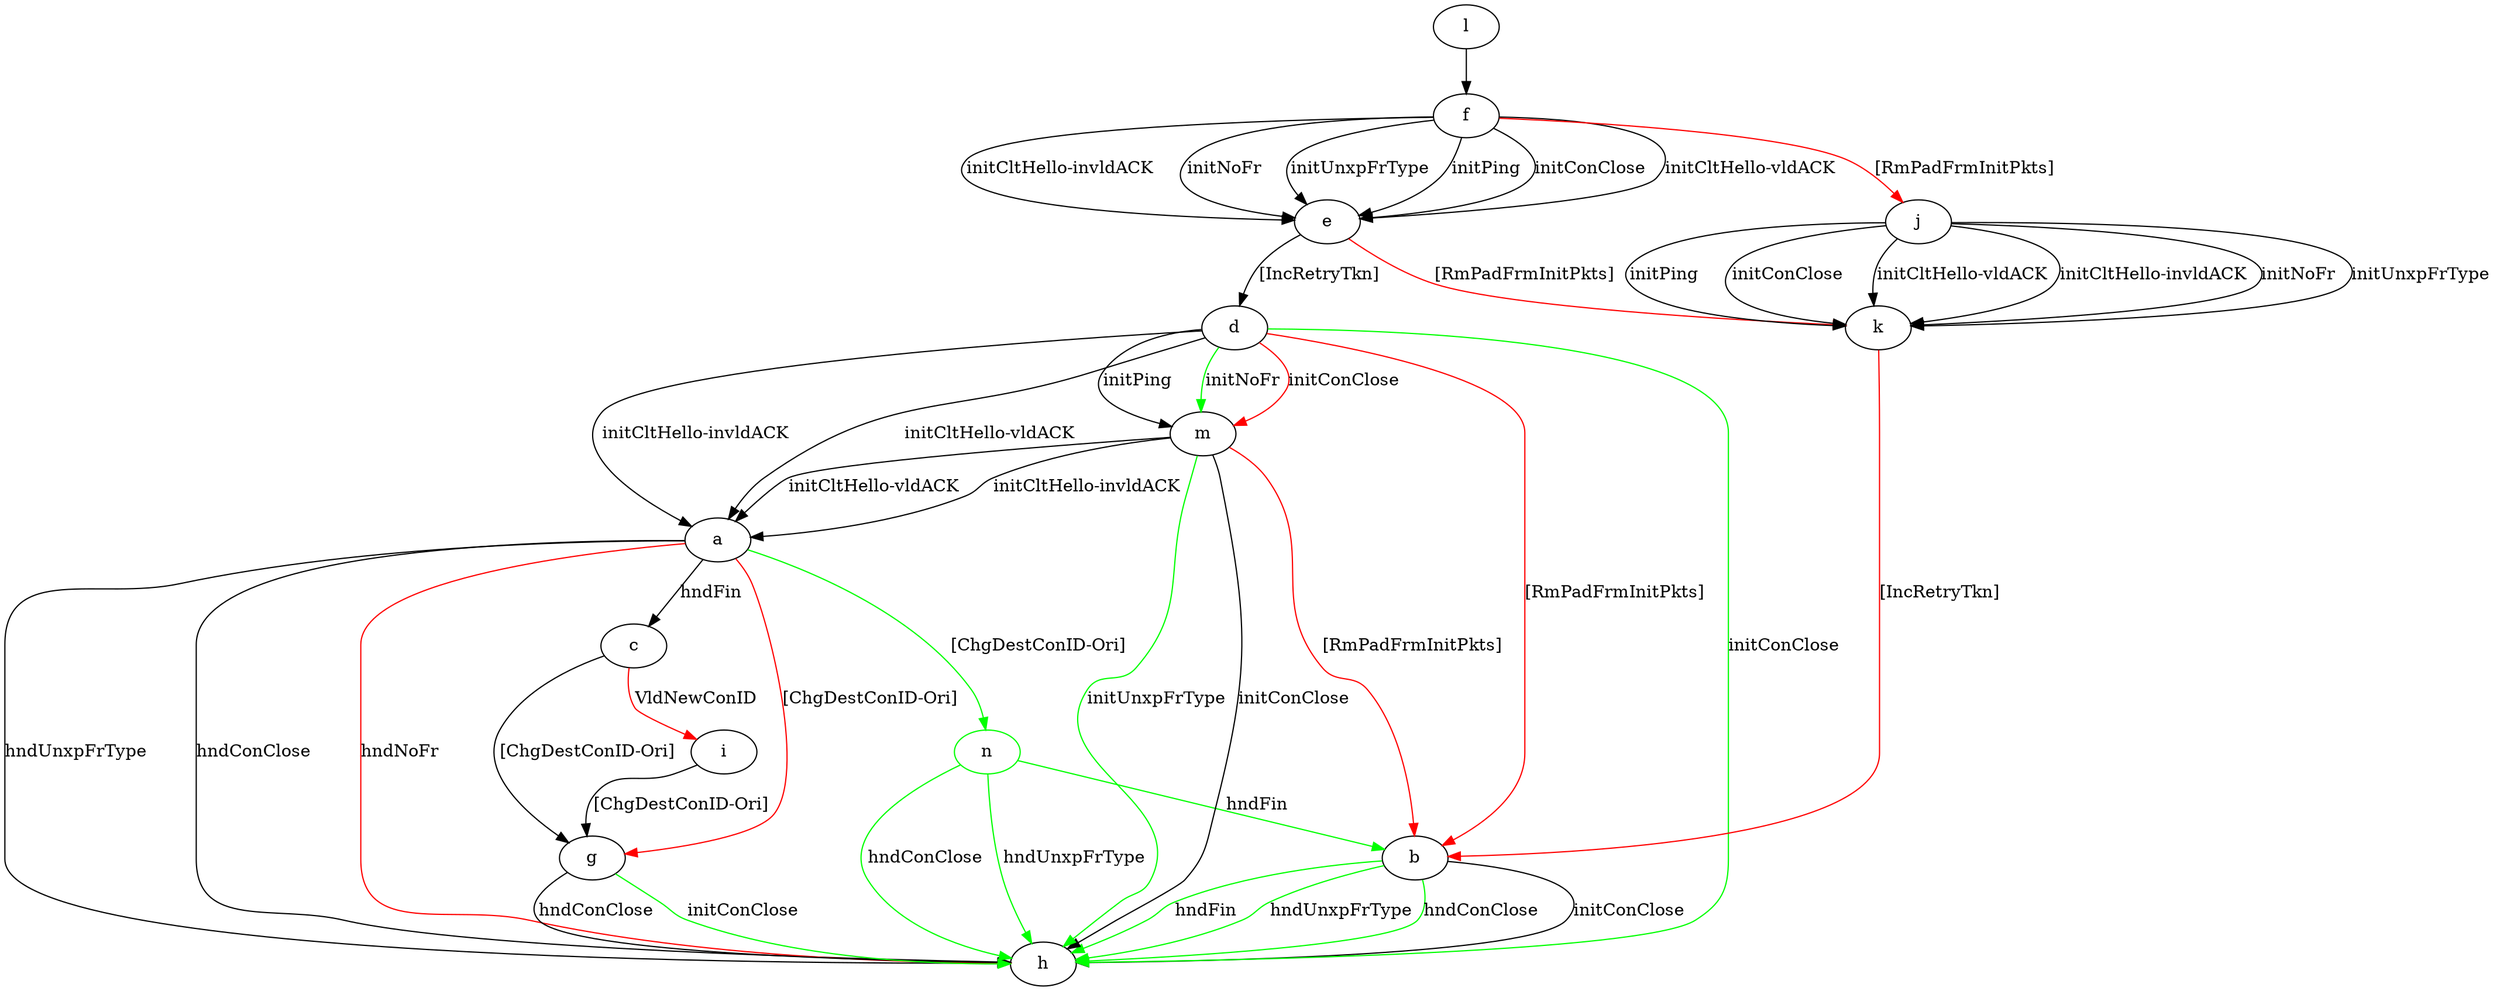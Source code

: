 digraph "" {
	a -> c	[key=0,
		label="hndFin "];
	a -> g	[key=0,
		color=red,
		label="[ChgDestConID-Ori] "];
	a -> h	[key=0,
		label="hndUnxpFrType "];
	a -> h	[key=1,
		label="hndConClose "];
	a -> h	[key=2,
		color=red,
		label="hndNoFr "];
	n	[color=green];
	a -> n	[key=0,
		color=green,
		label="[ChgDestConID-Ori] "];
	b -> h	[key=0,
		label="initConClose "];
	b -> h	[key=1,
		color=green,
		label="hndFin "];
	b -> h	[key=2,
		color=green,
		label="hndUnxpFrType "];
	b -> h	[key=3,
		color=green,
		label="hndConClose "];
	c -> g	[key=0,
		label="[ChgDestConID-Ori] "];
	c -> i	[key=0,
		color=red,
		label="VldNewConID "];
	d -> a	[key=0,
		label="initCltHello-vldACK "];
	d -> a	[key=1,
		label="initCltHello-invldACK "];
	d -> b	[key=0,
		color=red,
		label="[RmPadFrmInitPkts] "];
	d -> h	[key=0,
		color=green,
		label="initConClose "];
	d -> m	[key=0,
		label="initPing "];
	d -> m	[key=1,
		color=green,
		label="initNoFr "];
	d -> m	[key=2,
		color=red,
		label="initConClose "];
	e -> d	[key=0,
		label="[IncRetryTkn] "];
	e -> k	[key=0,
		color=red,
		label="[RmPadFrmInitPkts] "];
	f -> e	[key=0,
		label="initPing "];
	f -> e	[key=1,
		label="initConClose "];
	f -> e	[key=2,
		label="initCltHello-vldACK "];
	f -> e	[key=3,
		label="initCltHello-invldACK "];
	f -> e	[key=4,
		label="initNoFr "];
	f -> e	[key=5,
		label="initUnxpFrType "];
	f -> j	[key=0,
		color=red,
		label="[RmPadFrmInitPkts] "];
	g -> h	[key=0,
		label="hndConClose "];
	g -> h	[key=1,
		color=green,
		label="initConClose "];
	i -> g	[key=0,
		label="[ChgDestConID-Ori] "];
	j -> k	[key=0,
		label="initPing "];
	j -> k	[key=1,
		label="initConClose "];
	j -> k	[key=2,
		label="initCltHello-vldACK "];
	j -> k	[key=3,
		label="initCltHello-invldACK "];
	j -> k	[key=4,
		label="initNoFr "];
	j -> k	[key=5,
		label="initUnxpFrType "];
	k -> b	[key=0,
		color=red,
		label="[IncRetryTkn] "];
	l -> f	[key=0];
	m -> a	[key=0,
		label="initCltHello-vldACK "];
	m -> a	[key=1,
		label="initCltHello-invldACK "];
	m -> b	[key=0,
		color=red,
		label="[RmPadFrmInitPkts] "];
	m -> h	[key=0,
		label="initConClose "];
	m -> h	[key=1,
		color=green,
		label="initUnxpFrType "];
	n -> b	[key=0,
		color=green,
		label="hndFin "];
	n -> h	[key=0,
		color=green,
		label="hndUnxpFrType "];
	n -> h	[key=1,
		color=green,
		label="hndConClose "];
}

